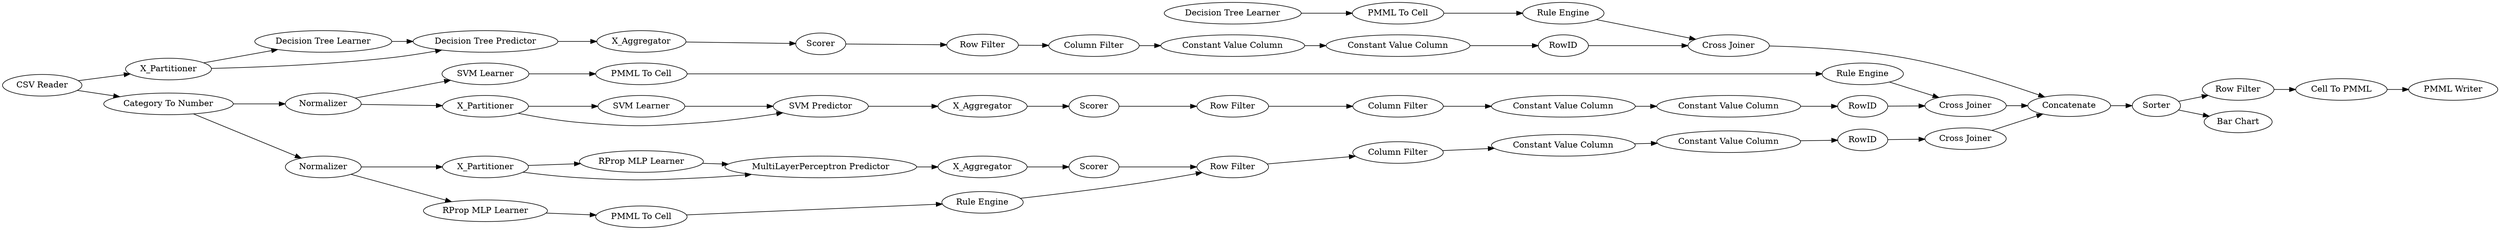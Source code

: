 digraph {
	"3428557601438984026_319" [label="Decision Tree Learner"]
	"-4510358701219742323_307" [label="Constant Value Column"]
	"1816064782855325122_293" [label=RowID]
	"1816064782855325122_9" [label="Row Filter"]
	"3428557601438984026_316" [label="Cross Joiner"]
	"3428557601438984026_318" [label="Row Filter"]
	"3428557601438984026_314" [label=X_Partitioner]
	"3428557601438984026_315" [label=Scorer]
	"-4510358701219742323_299" [label=Scorer]
	"1816064782855325122_292" [label="Constant Value Column"]
	"3428557601438984026_322" [label="Decision Tree Predictor"]
	"1207225706177139856_35" [label="RProp MLP Learner"]
	"-5336889649654568605_61" [label="PMML Writer"]
	"-4510358701219742323_305" [label="Column Filter"]
	"3239858767069706166_39" [label=Normalizer]
	"3428557601438984026_310" [label="Column Filter"]
	"-5927572080857443178_52" [label=Sorter]
	"-5927572080857443178_60" [label=Concatenate]
	"3239858767069706166_7" [label=X_Aggregator]
	"3428557601438984026_321" [label="Decision Tree Learner"]
	"3239858767069706166_41" [label=Scorer]
	"-4510358701219742323_304" [label="Constant Value Column"]
	"3239858767069706166_31" [label="RProp MLP Learner"]
	"1816064782855325122_290" [label="Constant Value Column"]
	"1278322670737912225_1" [label="CSV Reader"]
	"-737806286564250546_300" [label="SVM Learner"]
	"-737806286564250546_297" [label=X_Aggregator]
	"1207225706177139856_34" [label="Rule Engine"]
	"-737806286564250546_302" [label=X_Partitioner]
	"-5336889649654568605_53" [label="Row Filter"]
	"-5336889649654568605_54" [label="Cell To PMML"]
	"3428557601438984026_320" [label="Rule Engine"]
	"-737806286564250546_308" [label="Rule Engine"]
	"-4510358701219742323_303" [label=RowID]
	"-4510358701219742323_306" [label="Row Filter"]
	"3239858767069706166_40" [label=X_Partitioner]
	"3428557601438984026_312" [label=RowID]
	"3239858767069706166_32" [label="MultiLayerPerceptron Predictor"]
	"-737806286564250546_33" [label="SVM Learner"]
	"-737806286564250546_301" [label="SVM Predictor"]
	"-737806286564250546_309" [label="PMML To Cell"]
	"1278322670737912225_59" [label="Bar Chart"]
	"1207225706177139856_22" [label="PMML To Cell"]
	"-737806286564250546_298" [label="Cross Joiner"]
	"1816064782855325122_294" [label="Column Filter"]
	"3428557601438984026_317" [label=X_Aggregator]
	"-737806286564250546_295" [label=Normalizer]
	"1816064782855325122_38" [label="Cross Joiner"]
	"3428557601438984026_313" [label="Constant Value Column"]
	"1278322670737912225_2" [label="Category To Number"]
	"3428557601438984026_28" [label="PMML To Cell"]
	"3428557601438984026_311" [label="Constant Value Column"]
	"-4510358701219742323_304" -> "-4510358701219742323_303"
	"3239858767069706166_40" -> "3239858767069706166_31"
	"-737806286564250546_300" -> "-737806286564250546_301"
	"3428557601438984026_312" -> "3428557601438984026_316"
	"-5336889649654568605_53" -> "-5336889649654568605_54"
	"-5927572080857443178_60" -> "-5927572080857443178_52"
	"-5927572080857443178_52" -> "-5336889649654568605_53"
	"3239858767069706166_40" -> "3239858767069706166_32"
	"1816064782855325122_9" -> "1816064782855325122_294"
	"-737806286564250546_309" -> "-737806286564250546_308"
	"3428557601438984026_314" -> "3428557601438984026_322"
	"3428557601438984026_318" -> "3428557601438984026_310"
	"-4510358701219742323_306" -> "-4510358701219742323_305"
	"-737806286564250546_297" -> "-4510358701219742323_299"
	"3428557601438984026_317" -> "3428557601438984026_315"
	"3428557601438984026_321" -> "3428557601438984026_28"
	"-5336889649654568605_54" -> "-5336889649654568605_61"
	"-4510358701219742323_299" -> "-4510358701219742323_306"
	"3428557601438984026_313" -> "3428557601438984026_312"
	"-737806286564250546_295" -> "-737806286564250546_33"
	"3428557601438984026_322" -> "3428557601438984026_317"
	"3428557601438984026_319" -> "3428557601438984026_322"
	"-4510358701219742323_307" -> "-4510358701219742323_304"
	"1816064782855325122_293" -> "1816064782855325122_38"
	"1278322670737912225_2" -> "3239858767069706166_39"
	"1278322670737912225_1" -> "3428557601438984026_314"
	"-737806286564250546_302" -> "-737806286564250546_300"
	"1816064782855325122_38" -> "-5927572080857443178_60"
	"-737806286564250546_308" -> "-737806286564250546_298"
	"3428557601438984026_316" -> "-5927572080857443178_60"
	"-737806286564250546_33" -> "-737806286564250546_309"
	"1278322670737912225_2" -> "-737806286564250546_295"
	"3428557601438984026_315" -> "3428557601438984026_318"
	"-737806286564250546_295" -> "-737806286564250546_302"
	"-737806286564250546_302" -> "-737806286564250546_301"
	"3239858767069706166_39" -> "1207225706177139856_35"
	"3239858767069706166_31" -> "3239858767069706166_32"
	"-4510358701219742323_305" -> "-4510358701219742323_307"
	"3239858767069706166_7" -> "3239858767069706166_41"
	"-5927572080857443178_52" -> "1278322670737912225_59"
	"3428557601438984026_314" -> "3428557601438984026_319"
	"1816064782855325122_294" -> "1816064782855325122_290"
	"1816064782855325122_290" -> "1816064782855325122_292"
	"3428557601438984026_320" -> "3428557601438984026_316"
	"3428557601438984026_28" -> "3428557601438984026_320"
	"1207225706177139856_34" -> "1816064782855325122_9"
	"-737806286564250546_298" -> "-5927572080857443178_60"
	"-4510358701219742323_303" -> "-737806286564250546_298"
	"-737806286564250546_301" -> "-737806286564250546_297"
	"3239858767069706166_39" -> "3239858767069706166_40"
	"1207225706177139856_22" -> "1207225706177139856_34"
	"3239858767069706166_32" -> "3239858767069706166_7"
	"3239858767069706166_41" -> "1816064782855325122_9"
	"3428557601438984026_310" -> "3428557601438984026_311"
	"1207225706177139856_35" -> "1207225706177139856_22"
	"1278322670737912225_1" -> "1278322670737912225_2"
	"1816064782855325122_292" -> "1816064782855325122_293"
	"3428557601438984026_311" -> "3428557601438984026_313"
	rankdir=LR
}
